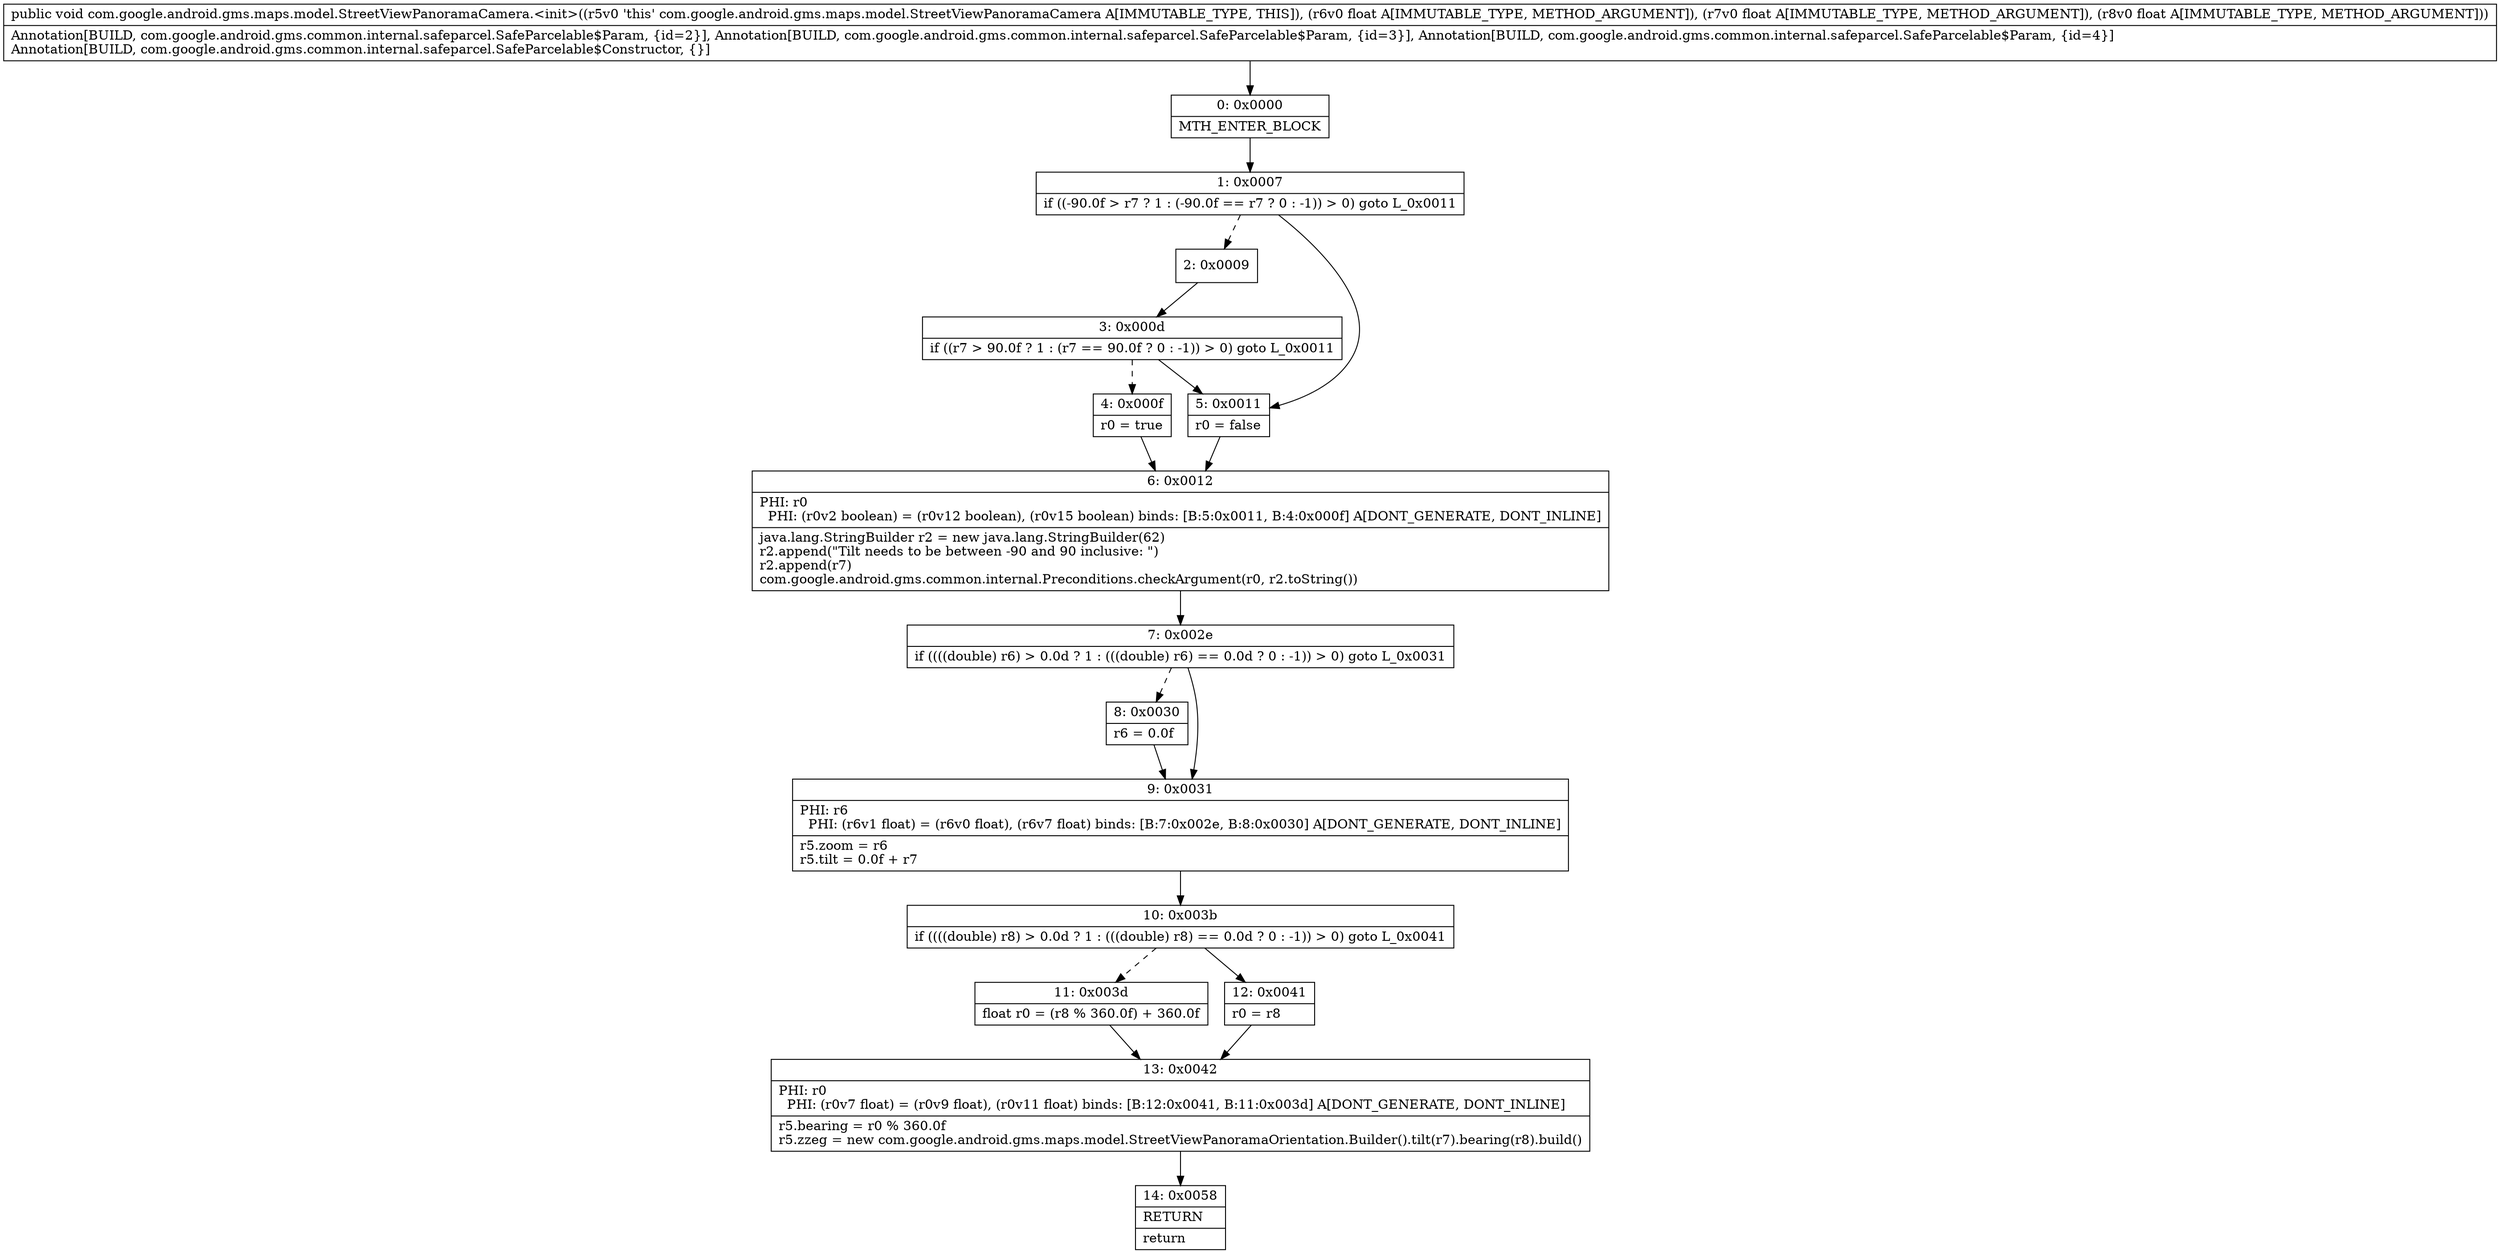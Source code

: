 digraph "CFG forcom.google.android.gms.maps.model.StreetViewPanoramaCamera.\<init\>(FFF)V" {
Node_0 [shape=record,label="{0\:\ 0x0000|MTH_ENTER_BLOCK\l}"];
Node_1 [shape=record,label="{1\:\ 0x0007|if ((\-90.0f \> r7 ? 1 : (\-90.0f == r7 ? 0 : \-1)) \> 0) goto L_0x0011\l}"];
Node_2 [shape=record,label="{2\:\ 0x0009}"];
Node_3 [shape=record,label="{3\:\ 0x000d|if ((r7 \> 90.0f ? 1 : (r7 == 90.0f ? 0 : \-1)) \> 0) goto L_0x0011\l}"];
Node_4 [shape=record,label="{4\:\ 0x000f|r0 = true\l}"];
Node_5 [shape=record,label="{5\:\ 0x0011|r0 = false\l}"];
Node_6 [shape=record,label="{6\:\ 0x0012|PHI: r0 \l  PHI: (r0v2 boolean) = (r0v12 boolean), (r0v15 boolean) binds: [B:5:0x0011, B:4:0x000f] A[DONT_GENERATE, DONT_INLINE]\l|java.lang.StringBuilder r2 = new java.lang.StringBuilder(62)\lr2.append(\"Tilt needs to be between \-90 and 90 inclusive: \")\lr2.append(r7)\lcom.google.android.gms.common.internal.Preconditions.checkArgument(r0, r2.toString())\l}"];
Node_7 [shape=record,label="{7\:\ 0x002e|if ((((double) r6) \> 0.0d ? 1 : (((double) r6) == 0.0d ? 0 : \-1)) \> 0) goto L_0x0031\l}"];
Node_8 [shape=record,label="{8\:\ 0x0030|r6 = 0.0f\l}"];
Node_9 [shape=record,label="{9\:\ 0x0031|PHI: r6 \l  PHI: (r6v1 float) = (r6v0 float), (r6v7 float) binds: [B:7:0x002e, B:8:0x0030] A[DONT_GENERATE, DONT_INLINE]\l|r5.zoom = r6\lr5.tilt = 0.0f + r7\l}"];
Node_10 [shape=record,label="{10\:\ 0x003b|if ((((double) r8) \> 0.0d ? 1 : (((double) r8) == 0.0d ? 0 : \-1)) \> 0) goto L_0x0041\l}"];
Node_11 [shape=record,label="{11\:\ 0x003d|float r0 = (r8 % 360.0f) + 360.0f\l}"];
Node_12 [shape=record,label="{12\:\ 0x0041|r0 = r8\l}"];
Node_13 [shape=record,label="{13\:\ 0x0042|PHI: r0 \l  PHI: (r0v7 float) = (r0v9 float), (r0v11 float) binds: [B:12:0x0041, B:11:0x003d] A[DONT_GENERATE, DONT_INLINE]\l|r5.bearing = r0 % 360.0f\lr5.zzeg = new com.google.android.gms.maps.model.StreetViewPanoramaOrientation.Builder().tilt(r7).bearing(r8).build()\l}"];
Node_14 [shape=record,label="{14\:\ 0x0058|RETURN\l|return\l}"];
MethodNode[shape=record,label="{public void com.google.android.gms.maps.model.StreetViewPanoramaCamera.\<init\>((r5v0 'this' com.google.android.gms.maps.model.StreetViewPanoramaCamera A[IMMUTABLE_TYPE, THIS]), (r6v0 float A[IMMUTABLE_TYPE, METHOD_ARGUMENT]), (r7v0 float A[IMMUTABLE_TYPE, METHOD_ARGUMENT]), (r8v0 float A[IMMUTABLE_TYPE, METHOD_ARGUMENT]))  | Annotation[BUILD, com.google.android.gms.common.internal.safeparcel.SafeParcelable$Param, \{id=2\}], Annotation[BUILD, com.google.android.gms.common.internal.safeparcel.SafeParcelable$Param, \{id=3\}], Annotation[BUILD, com.google.android.gms.common.internal.safeparcel.SafeParcelable$Param, \{id=4\}]\lAnnotation[BUILD, com.google.android.gms.common.internal.safeparcel.SafeParcelable$Constructor, \{\}]\l}"];
MethodNode -> Node_0;
Node_0 -> Node_1;
Node_1 -> Node_2[style=dashed];
Node_1 -> Node_5;
Node_2 -> Node_3;
Node_3 -> Node_4[style=dashed];
Node_3 -> Node_5;
Node_4 -> Node_6;
Node_5 -> Node_6;
Node_6 -> Node_7;
Node_7 -> Node_8[style=dashed];
Node_7 -> Node_9;
Node_8 -> Node_9;
Node_9 -> Node_10;
Node_10 -> Node_11[style=dashed];
Node_10 -> Node_12;
Node_11 -> Node_13;
Node_12 -> Node_13;
Node_13 -> Node_14;
}

